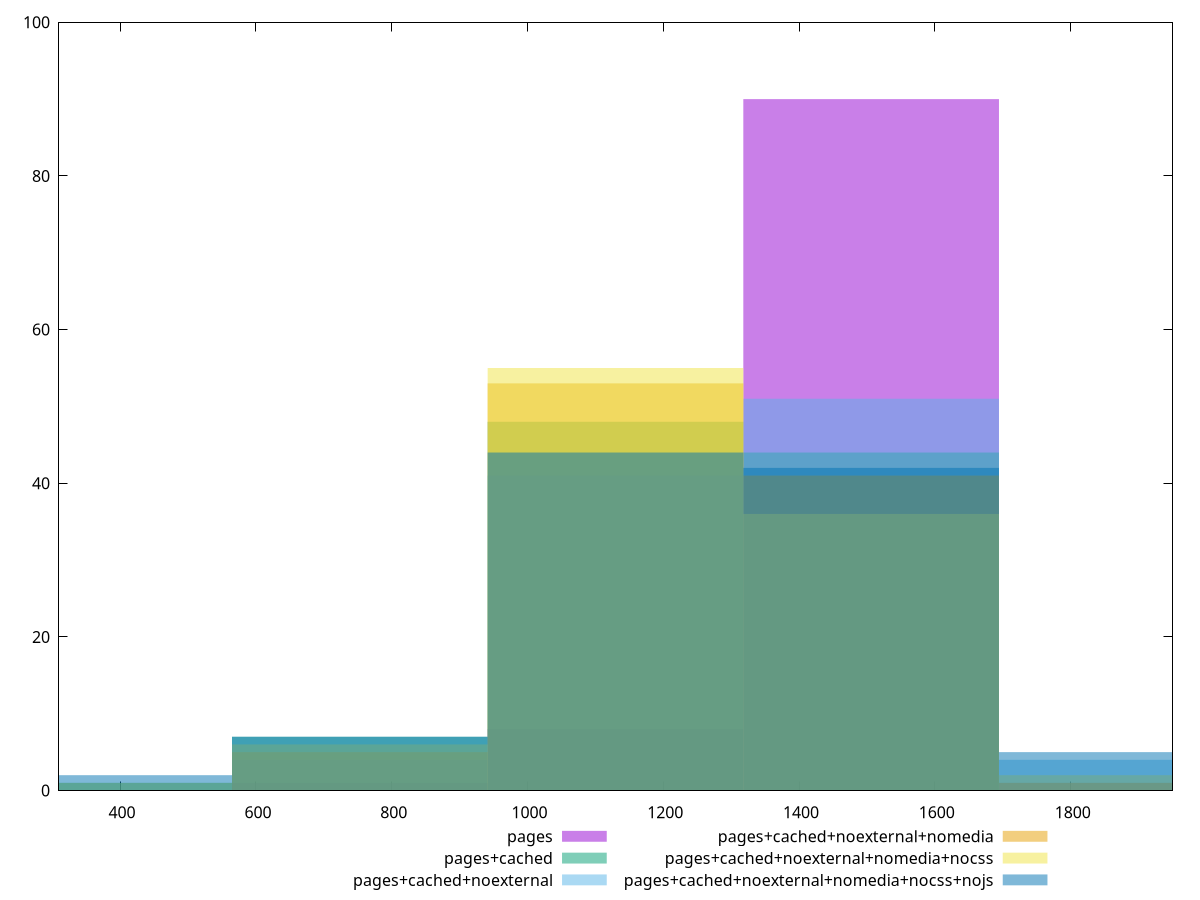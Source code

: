 reset

$pages <<EOF
753.0790098195052 1
1506.1580196390105 90
1882.697524548763 1
1129.6185147292579 8
EOF

$pagesCached <<EOF
1506.1580196390105 44
753.0790098195052 7
1129.6185147292579 48
376.5395049097526 1
EOF

$pagesCachedNoexternal <<EOF
1129.6185147292579 41
1506.1580196390105 51
753.0790098195052 4
1882.697524548763 4
EOF

$pagesCachedNoexternalNomedia <<EOF
1129.6185147292579 53
1506.1580196390105 41
753.0790098195052 5
1882.697524548763 1
EOF

$pagesCachedNoexternalNomediaNocss <<EOF
1129.6185147292579 55
1882.697524548763 2
1506.1580196390105 36
376.5395049097526 1
753.0790098195052 6
EOF

$pagesCachedNoexternalNomediaNocssNojs <<EOF
1506.1580196390105 42
1129.6185147292579 44
753.0790098195052 7
1882.697524548763 5
376.5395049097526 2
EOF

set key outside below
set boxwidth 376.5395049097526
set xrange [310:1950]
set yrange [0:100]
set trange [0:100]
set style fill transparent solid 0.5 noborder
set terminal svg size 640, 540 enhanced background rgb 'white'
set output "reprap/uses-webp-images/comparison/histogram/all_raw.svg"

plot $pages title "pages" with boxes, \
     $pagesCached title "pages+cached" with boxes, \
     $pagesCachedNoexternal title "pages+cached+noexternal" with boxes, \
     $pagesCachedNoexternalNomedia title "pages+cached+noexternal+nomedia" with boxes, \
     $pagesCachedNoexternalNomediaNocss title "pages+cached+noexternal+nomedia+nocss" with boxes, \
     $pagesCachedNoexternalNomediaNocssNojs title "pages+cached+noexternal+nomedia+nocss+nojs" with boxes

reset
